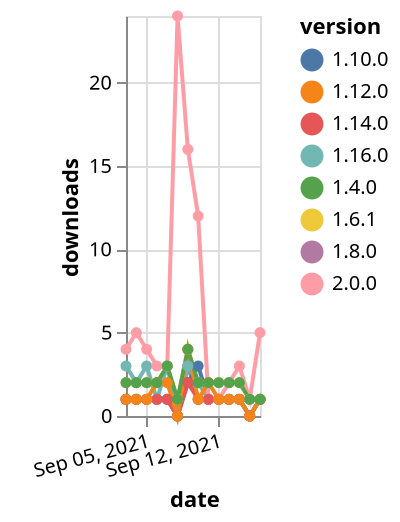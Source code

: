 {"$schema": "https://vega.github.io/schema/vega-lite/v5.json", "description": "A simple bar chart with embedded data.", "data": {"values": [{"date": "2021-09-03", "total": 2313, "delta": 2, "version": "1.6.1"}, {"date": "2021-09-04", "total": 2315, "delta": 2, "version": "1.6.1"}, {"date": "2021-09-05", "total": 2317, "delta": 2, "version": "1.6.1"}, {"date": "2021-09-06", "total": 2319, "delta": 2, "version": "1.6.1"}, {"date": "2021-09-07", "total": 2322, "delta": 3, "version": "1.6.1"}, {"date": "2021-09-08", "total": 2323, "delta": 1, "version": "1.6.1"}, {"date": "2021-09-09", "total": 2327, "delta": 4, "version": "1.6.1"}, {"date": "2021-09-10", "total": 2329, "delta": 2, "version": "1.6.1"}, {"date": "2021-09-11", "total": 2331, "delta": 2, "version": "1.6.1"}, {"date": "2021-09-12", "total": 2333, "delta": 2, "version": "1.6.1"}, {"date": "2021-09-13", "total": 2335, "delta": 2, "version": "1.6.1"}, {"date": "2021-09-14", "total": 2337, "delta": 2, "version": "1.6.1"}, {"date": "2021-09-15", "total": 2338, "delta": 1, "version": "1.6.1"}, {"date": "2021-09-16", "total": 2339, "delta": 1, "version": "1.6.1"}, {"date": "2021-09-03", "total": 382, "delta": 1, "version": "1.8.0"}, {"date": "2021-09-04", "total": 383, "delta": 1, "version": "1.8.0"}, {"date": "2021-09-05", "total": 384, "delta": 1, "version": "1.8.0"}, {"date": "2021-09-06", "total": 385, "delta": 1, "version": "1.8.0"}, {"date": "2021-09-07", "total": 386, "delta": 1, "version": "1.8.0"}, {"date": "2021-09-08", "total": 386, "delta": 0, "version": "1.8.0"}, {"date": "2021-09-09", "total": 389, "delta": 3, "version": "1.8.0"}, {"date": "2021-09-10", "total": 390, "delta": 1, "version": "1.8.0"}, {"date": "2021-09-11", "total": 391, "delta": 1, "version": "1.8.0"}, {"date": "2021-09-12", "total": 392, "delta": 1, "version": "1.8.0"}, {"date": "2021-09-13", "total": 393, "delta": 1, "version": "1.8.0"}, {"date": "2021-09-14", "total": 394, "delta": 1, "version": "1.8.0"}, {"date": "2021-09-15", "total": 394, "delta": 0, "version": "1.8.0"}, {"date": "2021-09-16", "total": 395, "delta": 1, "version": "1.8.0"}, {"date": "2021-09-03", "total": 309, "delta": 1, "version": "1.10.0"}, {"date": "2021-09-04", "total": 310, "delta": 1, "version": "1.10.0"}, {"date": "2021-09-05", "total": 311, "delta": 1, "version": "1.10.0"}, {"date": "2021-09-06", "total": 312, "delta": 1, "version": "1.10.0"}, {"date": "2021-09-07", "total": 313, "delta": 1, "version": "1.10.0"}, {"date": "2021-09-08", "total": 313, "delta": 0, "version": "1.10.0"}, {"date": "2021-09-09", "total": 315, "delta": 2, "version": "1.10.0"}, {"date": "2021-09-10", "total": 318, "delta": 3, "version": "1.10.0"}, {"date": "2021-09-11", "total": 319, "delta": 1, "version": "1.10.0"}, {"date": "2021-09-12", "total": 320, "delta": 1, "version": "1.10.0"}, {"date": "2021-09-13", "total": 321, "delta": 1, "version": "1.10.0"}, {"date": "2021-09-14", "total": 322, "delta": 1, "version": "1.10.0"}, {"date": "2021-09-15", "total": 322, "delta": 0, "version": "1.10.0"}, {"date": "2021-09-16", "total": 323, "delta": 1, "version": "1.10.0"}, {"date": "2021-09-03", "total": 917, "delta": 3, "version": "1.16.0"}, {"date": "2021-09-04", "total": 919, "delta": 2, "version": "1.16.0"}, {"date": "2021-09-05", "total": 922, "delta": 3, "version": "1.16.0"}, {"date": "2021-09-06", "total": 923, "delta": 1, "version": "1.16.0"}, {"date": "2021-09-07", "total": 926, "delta": 3, "version": "1.16.0"}, {"date": "2021-09-08", "total": 926, "delta": 0, "version": "1.16.0"}, {"date": "2021-09-09", "total": 929, "delta": 3, "version": "1.16.0"}, {"date": "2021-09-10", "total": 931, "delta": 2, "version": "1.16.0"}, {"date": "2021-09-11", "total": 932, "delta": 1, "version": "1.16.0"}, {"date": "2021-09-12", "total": 933, "delta": 1, "version": "1.16.0"}, {"date": "2021-09-13", "total": 934, "delta": 1, "version": "1.16.0"}, {"date": "2021-09-14", "total": 935, "delta": 1, "version": "1.16.0"}, {"date": "2021-09-15", "total": 935, "delta": 0, "version": "1.16.0"}, {"date": "2021-09-16", "total": 936, "delta": 1, "version": "1.16.0"}, {"date": "2021-09-03", "total": 409, "delta": 4, "version": "2.0.0"}, {"date": "2021-09-04", "total": 414, "delta": 5, "version": "2.0.0"}, {"date": "2021-09-05", "total": 418, "delta": 4, "version": "2.0.0"}, {"date": "2021-09-06", "total": 421, "delta": 3, "version": "2.0.0"}, {"date": "2021-09-07", "total": 424, "delta": 3, "version": "2.0.0"}, {"date": "2021-09-08", "total": 448, "delta": 24, "version": "2.0.0"}, {"date": "2021-09-09", "total": 464, "delta": 16, "version": "2.0.0"}, {"date": "2021-09-10", "total": 476, "delta": 12, "version": "2.0.0"}, {"date": "2021-09-11", "total": 477, "delta": 1, "version": "2.0.0"}, {"date": "2021-09-12", "total": 478, "delta": 1, "version": "2.0.0"}, {"date": "2021-09-13", "total": 480, "delta": 2, "version": "2.0.0"}, {"date": "2021-09-14", "total": 483, "delta": 3, "version": "2.0.0"}, {"date": "2021-09-15", "total": 484, "delta": 1, "version": "2.0.0"}, {"date": "2021-09-16", "total": 489, "delta": 5, "version": "2.0.0"}, {"date": "2021-09-03", "total": 387, "delta": 1, "version": "1.14.0"}, {"date": "2021-09-04", "total": 388, "delta": 1, "version": "1.14.0"}, {"date": "2021-09-05", "total": 389, "delta": 1, "version": "1.14.0"}, {"date": "2021-09-06", "total": 390, "delta": 1, "version": "1.14.0"}, {"date": "2021-09-07", "total": 391, "delta": 1, "version": "1.14.0"}, {"date": "2021-09-08", "total": 391, "delta": 0, "version": "1.14.0"}, {"date": "2021-09-09", "total": 393, "delta": 2, "version": "1.14.0"}, {"date": "2021-09-10", "total": 394, "delta": 1, "version": "1.14.0"}, {"date": "2021-09-11", "total": 395, "delta": 1, "version": "1.14.0"}, {"date": "2021-09-12", "total": 396, "delta": 1, "version": "1.14.0"}, {"date": "2021-09-13", "total": 397, "delta": 1, "version": "1.14.0"}, {"date": "2021-09-14", "total": 398, "delta": 1, "version": "1.14.0"}, {"date": "2021-09-15", "total": 398, "delta": 0, "version": "1.14.0"}, {"date": "2021-09-16", "total": 399, "delta": 1, "version": "1.14.0"}, {"date": "2021-09-03", "total": 760, "delta": 1, "version": "1.12.0"}, {"date": "2021-09-04", "total": 761, "delta": 1, "version": "1.12.0"}, {"date": "2021-09-05", "total": 762, "delta": 1, "version": "1.12.0"}, {"date": "2021-09-06", "total": 764, "delta": 2, "version": "1.12.0"}, {"date": "2021-09-07", "total": 766, "delta": 2, "version": "1.12.0"}, {"date": "2021-09-08", "total": 766, "delta": 0, "version": "1.12.0"}, {"date": "2021-09-09", "total": 770, "delta": 4, "version": "1.12.0"}, {"date": "2021-09-10", "total": 771, "delta": 1, "version": "1.12.0"}, {"date": "2021-09-11", "total": 773, "delta": 2, "version": "1.12.0"}, {"date": "2021-09-12", "total": 774, "delta": 1, "version": "1.12.0"}, {"date": "2021-09-13", "total": 775, "delta": 1, "version": "1.12.0"}, {"date": "2021-09-14", "total": 776, "delta": 1, "version": "1.12.0"}, {"date": "2021-09-15", "total": 776, "delta": 0, "version": "1.12.0"}, {"date": "2021-09-16", "total": 777, "delta": 1, "version": "1.12.0"}, {"date": "2021-09-03", "total": 2297, "delta": 2, "version": "1.4.0"}, {"date": "2021-09-04", "total": 2299, "delta": 2, "version": "1.4.0"}, {"date": "2021-09-05", "total": 2301, "delta": 2, "version": "1.4.0"}, {"date": "2021-09-06", "total": 2303, "delta": 2, "version": "1.4.0"}, {"date": "2021-09-07", "total": 2306, "delta": 3, "version": "1.4.0"}, {"date": "2021-09-08", "total": 2307, "delta": 1, "version": "1.4.0"}, {"date": "2021-09-09", "total": 2311, "delta": 4, "version": "1.4.0"}, {"date": "2021-09-10", "total": 2313, "delta": 2, "version": "1.4.0"}, {"date": "2021-09-11", "total": 2315, "delta": 2, "version": "1.4.0"}, {"date": "2021-09-12", "total": 2317, "delta": 2, "version": "1.4.0"}, {"date": "2021-09-13", "total": 2319, "delta": 2, "version": "1.4.0"}, {"date": "2021-09-14", "total": 2321, "delta": 2, "version": "1.4.0"}, {"date": "2021-09-15", "total": 2322, "delta": 1, "version": "1.4.0"}, {"date": "2021-09-16", "total": 2323, "delta": 1, "version": "1.4.0"}]}, "width": "container", "mark": {"type": "line", "point": {"filled": true}}, "encoding": {"x": {"field": "date", "type": "temporal", "timeUnit": "yearmonthdate", "title": "date", "axis": {"labelAngle": -15}}, "y": {"field": "delta", "type": "quantitative", "title": "downloads"}, "color": {"field": "version", "type": "nominal"}, "tooltip": {"field": "delta"}}}